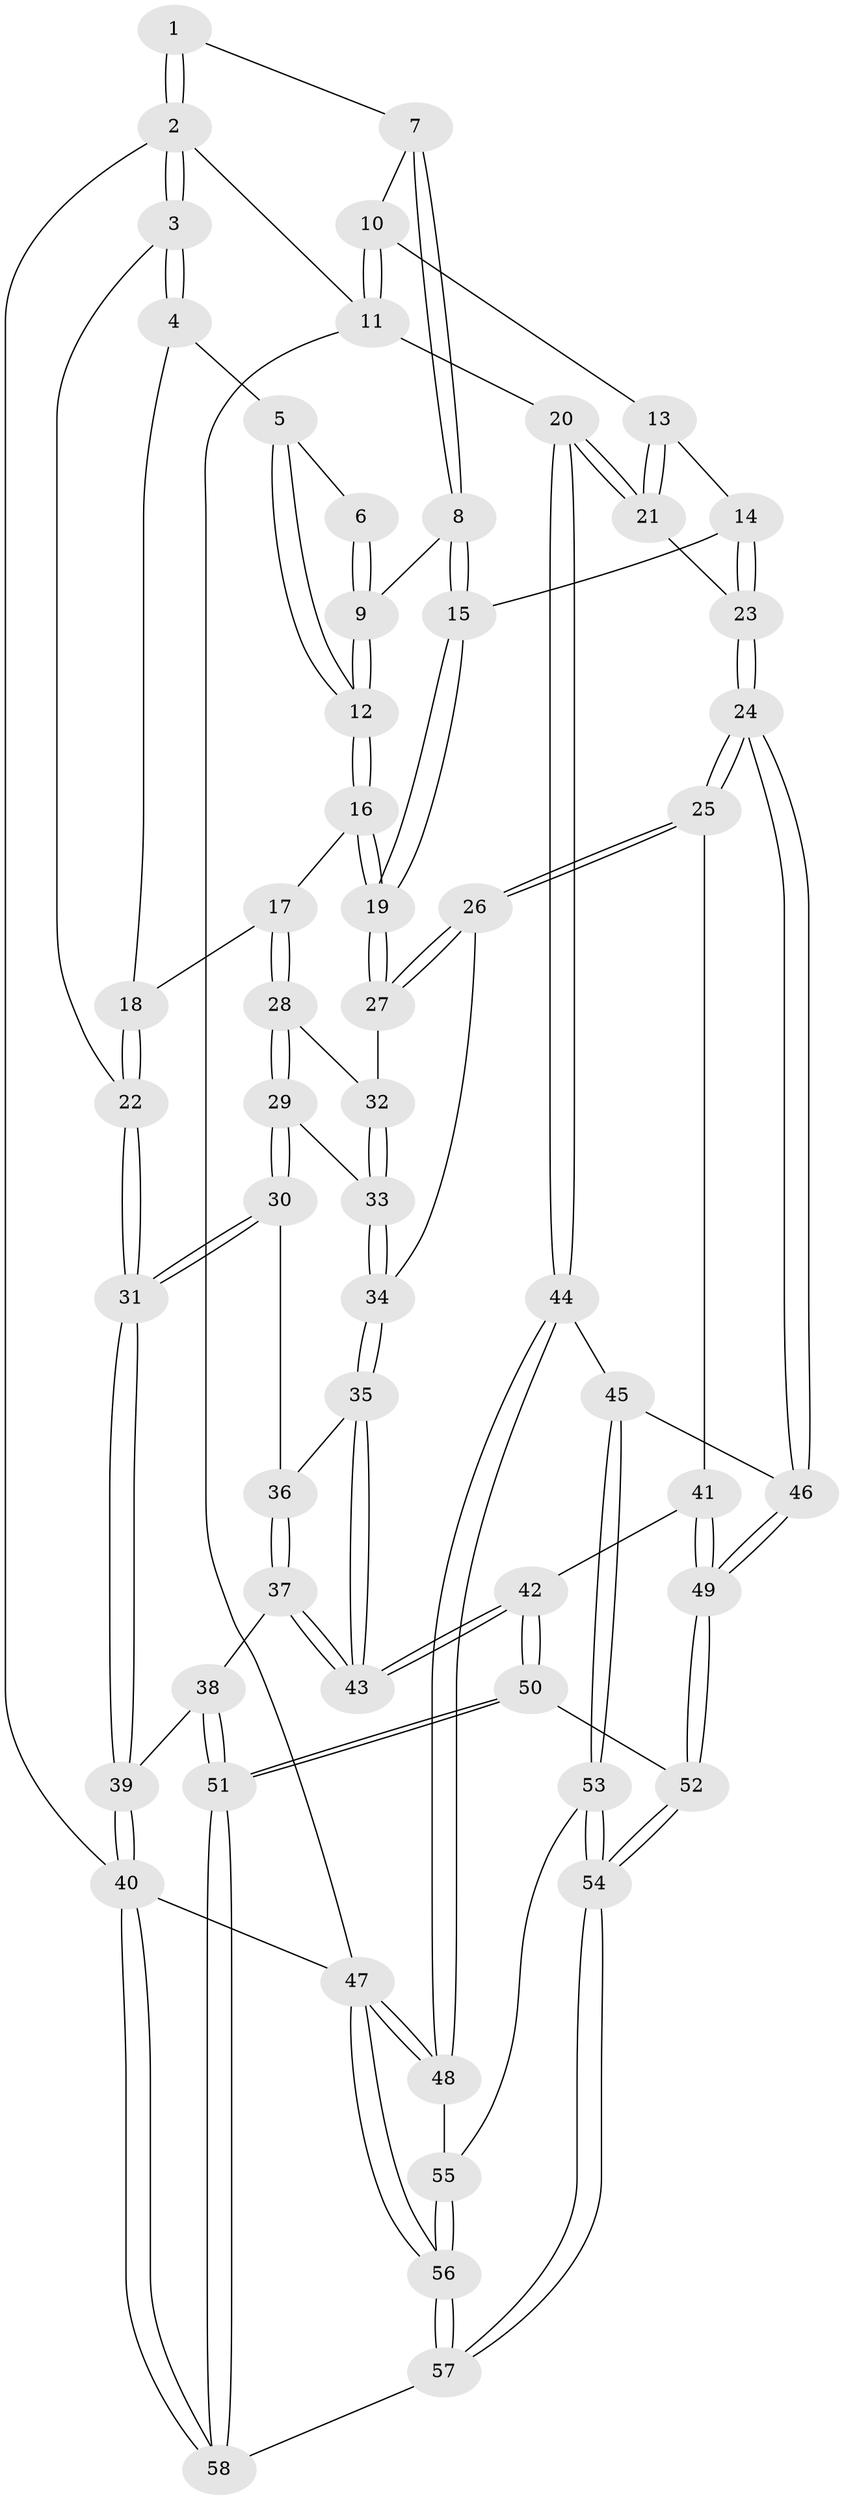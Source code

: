 // Generated by graph-tools (version 1.1) at 2025/11/02/27/25 16:11:56]
// undirected, 58 vertices, 142 edges
graph export_dot {
graph [start="1"]
  node [color=gray90,style=filled];
  1 [pos="+0.3029994732072728+0"];
  2 [pos="+0+0"];
  3 [pos="+0+0.04310202662609078"];
  4 [pos="+0.18188821866856963+0.17933416263009966"];
  5 [pos="+0.19583336251145195+0.16923627731831273"];
  6 [pos="+0.3015583008686254+0"];
  7 [pos="+0.6407101952504134+0"];
  8 [pos="+0.47752877540396593+0.18426483050768075"];
  9 [pos="+0.40940596563892506+0.1849979268561728"];
  10 [pos="+0.9119859497993384+0"];
  11 [pos="+1+0"];
  12 [pos="+0.37072543205652214+0.22618222943119498"];
  13 [pos="+0.7362200479389521+0.2349855195868016"];
  14 [pos="+0.6798741224860172+0.28335311650630857"];
  15 [pos="+0.6227580548167019+0.296167322576656"];
  16 [pos="+0.359502112315751+0.29970508040870997"];
  17 [pos="+0.2577012842880266+0.3892262621237961"];
  18 [pos="+0.17748525465990458+0.31725636100622523"];
  19 [pos="+0.5225406318532988+0.4024753100201074"];
  20 [pos="+1+0.4833114583242052"];
  21 [pos="+1+0.4780312235668001"];
  22 [pos="+0+0.39093191343304096"];
  23 [pos="+0.7614696727359922+0.5693045321001707"];
  24 [pos="+0.7036058511478336+0.6429455612271889"];
  25 [pos="+0.6264054930121391+0.6294542188575342"];
  26 [pos="+0.5638214274392616+0.5785927119304399"];
  27 [pos="+0.5172311584722794+0.4240944679905377"];
  28 [pos="+0.2581531567889221+0.39610342498685314"];
  29 [pos="+0.23222074324176437+0.49861349080078976"];
  30 [pos="+0.22287498988662122+0.5080439933143837"];
  31 [pos="+0+0.5586072892713186"];
  32 [pos="+0.4311940398881198+0.4523452871349097"];
  33 [pos="+0.36342541457697647+0.5463074999898622"];
  34 [pos="+0.407972115859109+0.608399096917019"];
  35 [pos="+0.36057956838284094+0.696650798043918"];
  36 [pos="+0.23461217295772355+0.5878982767897604"];
  37 [pos="+0.17038371755466847+0.7455193416998394"];
  38 [pos="+0.1394483870959113+0.7571651923072609"];
  39 [pos="+0+0.7680653067939258"];
  40 [pos="+0+1"];
  41 [pos="+0.5103350591822888+0.7511375374313706"];
  42 [pos="+0.3567459637768194+0.769125001075885"];
  43 [pos="+0.3563365665819859+0.7685658220750157"];
  44 [pos="+1+0.6350830313306126"];
  45 [pos="+0.7661949275124768+0.7608162433952672"];
  46 [pos="+0.7463699677460816+0.7406722895485616"];
  47 [pos="+1+1"];
  48 [pos="+1+0.8065890871964875"];
  49 [pos="+0.5594179825898231+0.8958526269709574"];
  50 [pos="+0.3607747759399718+0.8544434523437098"];
  51 [pos="+0.29243066416816615+1"];
  52 [pos="+0.5552924241661741+0.9085239571577699"];
  53 [pos="+0.8022336922432327+0.8360173595124527"];
  54 [pos="+0.6086837975847236+1"];
  55 [pos="+0.8676941592247064+0.8687765936750073"];
  56 [pos="+1+1"];
  57 [pos="+0.6045123807389639+1"];
  58 [pos="+0.25741051243530605+1"];
  1 -- 2;
  1 -- 2;
  1 -- 7;
  2 -- 3;
  2 -- 3;
  2 -- 11;
  2 -- 40;
  3 -- 4;
  3 -- 4;
  3 -- 22;
  4 -- 5;
  4 -- 18;
  5 -- 6;
  5 -- 12;
  5 -- 12;
  6 -- 9;
  6 -- 9;
  7 -- 8;
  7 -- 8;
  7 -- 10;
  8 -- 9;
  8 -- 15;
  8 -- 15;
  9 -- 12;
  9 -- 12;
  10 -- 11;
  10 -- 11;
  10 -- 13;
  11 -- 20;
  11 -- 47;
  12 -- 16;
  12 -- 16;
  13 -- 14;
  13 -- 21;
  13 -- 21;
  14 -- 15;
  14 -- 23;
  14 -- 23;
  15 -- 19;
  15 -- 19;
  16 -- 17;
  16 -- 19;
  16 -- 19;
  17 -- 18;
  17 -- 28;
  17 -- 28;
  18 -- 22;
  18 -- 22;
  19 -- 27;
  19 -- 27;
  20 -- 21;
  20 -- 21;
  20 -- 44;
  20 -- 44;
  21 -- 23;
  22 -- 31;
  22 -- 31;
  23 -- 24;
  23 -- 24;
  24 -- 25;
  24 -- 25;
  24 -- 46;
  24 -- 46;
  25 -- 26;
  25 -- 26;
  25 -- 41;
  26 -- 27;
  26 -- 27;
  26 -- 34;
  27 -- 32;
  28 -- 29;
  28 -- 29;
  28 -- 32;
  29 -- 30;
  29 -- 30;
  29 -- 33;
  30 -- 31;
  30 -- 31;
  30 -- 36;
  31 -- 39;
  31 -- 39;
  32 -- 33;
  32 -- 33;
  33 -- 34;
  33 -- 34;
  34 -- 35;
  34 -- 35;
  35 -- 36;
  35 -- 43;
  35 -- 43;
  36 -- 37;
  36 -- 37;
  37 -- 38;
  37 -- 43;
  37 -- 43;
  38 -- 39;
  38 -- 51;
  38 -- 51;
  39 -- 40;
  39 -- 40;
  40 -- 58;
  40 -- 58;
  40 -- 47;
  41 -- 42;
  41 -- 49;
  41 -- 49;
  42 -- 43;
  42 -- 43;
  42 -- 50;
  42 -- 50;
  44 -- 45;
  44 -- 48;
  44 -- 48;
  45 -- 46;
  45 -- 53;
  45 -- 53;
  46 -- 49;
  46 -- 49;
  47 -- 48;
  47 -- 48;
  47 -- 56;
  47 -- 56;
  48 -- 55;
  49 -- 52;
  49 -- 52;
  50 -- 51;
  50 -- 51;
  50 -- 52;
  51 -- 58;
  51 -- 58;
  52 -- 54;
  52 -- 54;
  53 -- 54;
  53 -- 54;
  53 -- 55;
  54 -- 57;
  54 -- 57;
  55 -- 56;
  55 -- 56;
  56 -- 57;
  56 -- 57;
  57 -- 58;
}
